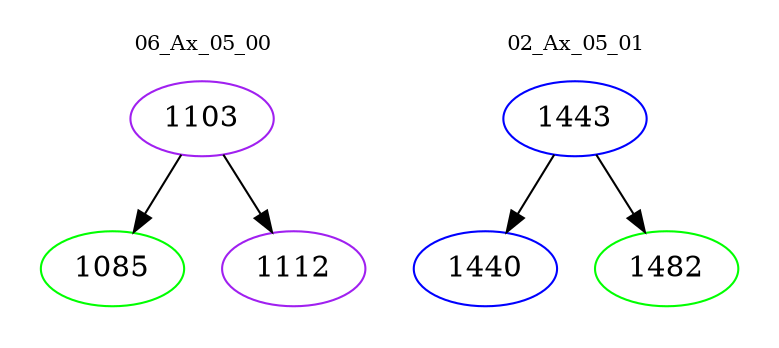 digraph{
subgraph cluster_0 {
color = white
label = "06_Ax_05_00";
fontsize=10;
T0_1103 [label="1103", color="purple"]
T0_1103 -> T0_1085 [color="black"]
T0_1085 [label="1085", color="green"]
T0_1103 -> T0_1112 [color="black"]
T0_1112 [label="1112", color="purple"]
}
subgraph cluster_1 {
color = white
label = "02_Ax_05_01";
fontsize=10;
T1_1443 [label="1443", color="blue"]
T1_1443 -> T1_1440 [color="black"]
T1_1440 [label="1440", color="blue"]
T1_1443 -> T1_1482 [color="black"]
T1_1482 [label="1482", color="green"]
}
}
